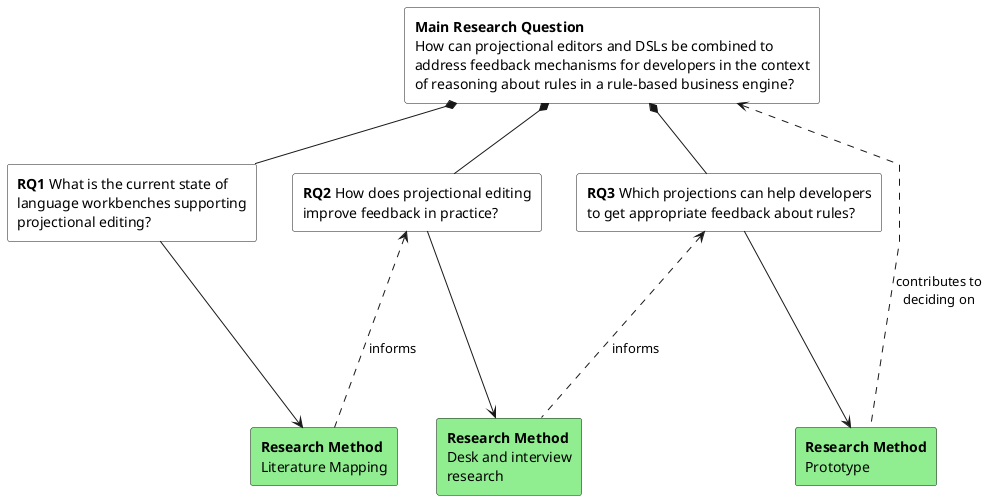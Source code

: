 @startuml
skinparam linetype polyline

rectangle "<b>Main Research Question</b>\nHow can projectional editors and DSLs be combined to\naddress feedback mechanisms for developers in the context\nof reasoning about rules in a rule-based business engine?"  as MainQuestion #white
rectangle "<b>RQ1</b> What is the current state of\nlanguage workbenches supporting\nprojectional editing?" as RQ1 #white
rectangle "<b>RQ2</b> How does projectional editing\nimprove feedback in practice?" as RQ2 #white
rectangle "<b>RQ3</b> Which projections can help developers\nto get appropriate feedback about rules?" as RQ3 #white
rectangle "<b>Research Method</b>\nLiterature Mapping" as RM1 #lightgreen
rectangle "<b>Research Method</b>\nDesk and interview\nresearch" as RM2 #lightgreen
rectangle "<b>Research Method</b>\nPrototype" as RM3 #lightgreen

MainQuestion *-down- RQ1
MainQuestion *-down- RQ2
MainQuestion *-down- RQ3

RQ1 -down-> RM1
RQ2 -down-> RM2
RQ3 -down-> RM3

RQ1 -[hidden]right- RQ2
RQ2 -[hidden]right- RQ3

RM1 .up..> RQ2  : informs
RM2 .up..> RQ3  : informs
RM3 ..up..> MainQuestion : contributes to\ndeciding on

@enduml